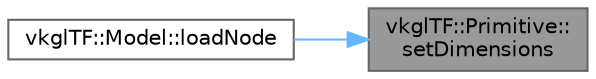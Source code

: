 digraph "vkglTF::Primitive::setDimensions"
{
 // LATEX_PDF_SIZE
  bgcolor="transparent";
  edge [fontname=Helvetica,fontsize=10,labelfontname=Helvetica,labelfontsize=10];
  node [fontname=Helvetica,fontsize=10,shape=box,height=0.2,width=0.4];
  rankdir="RL";
  Node1 [id="Node000001",label="vkglTF::Primitive::\lsetDimensions",height=0.2,width=0.4,color="gray40", fillcolor="grey60", style="filled", fontcolor="black",tooltip=" "];
  Node1 -> Node2 [id="edge1_Node000001_Node000002",dir="back",color="steelblue1",style="solid",tooltip=" "];
  Node2 [id="Node000002",label="vkglTF::Model::loadNode",height=0.2,width=0.4,color="grey40", fillcolor="white", style="filled",URL="$classvkgl_t_f_1_1_model.html#a15534dd6281967b5891ef286542dbf73",tooltip=" "];
}
